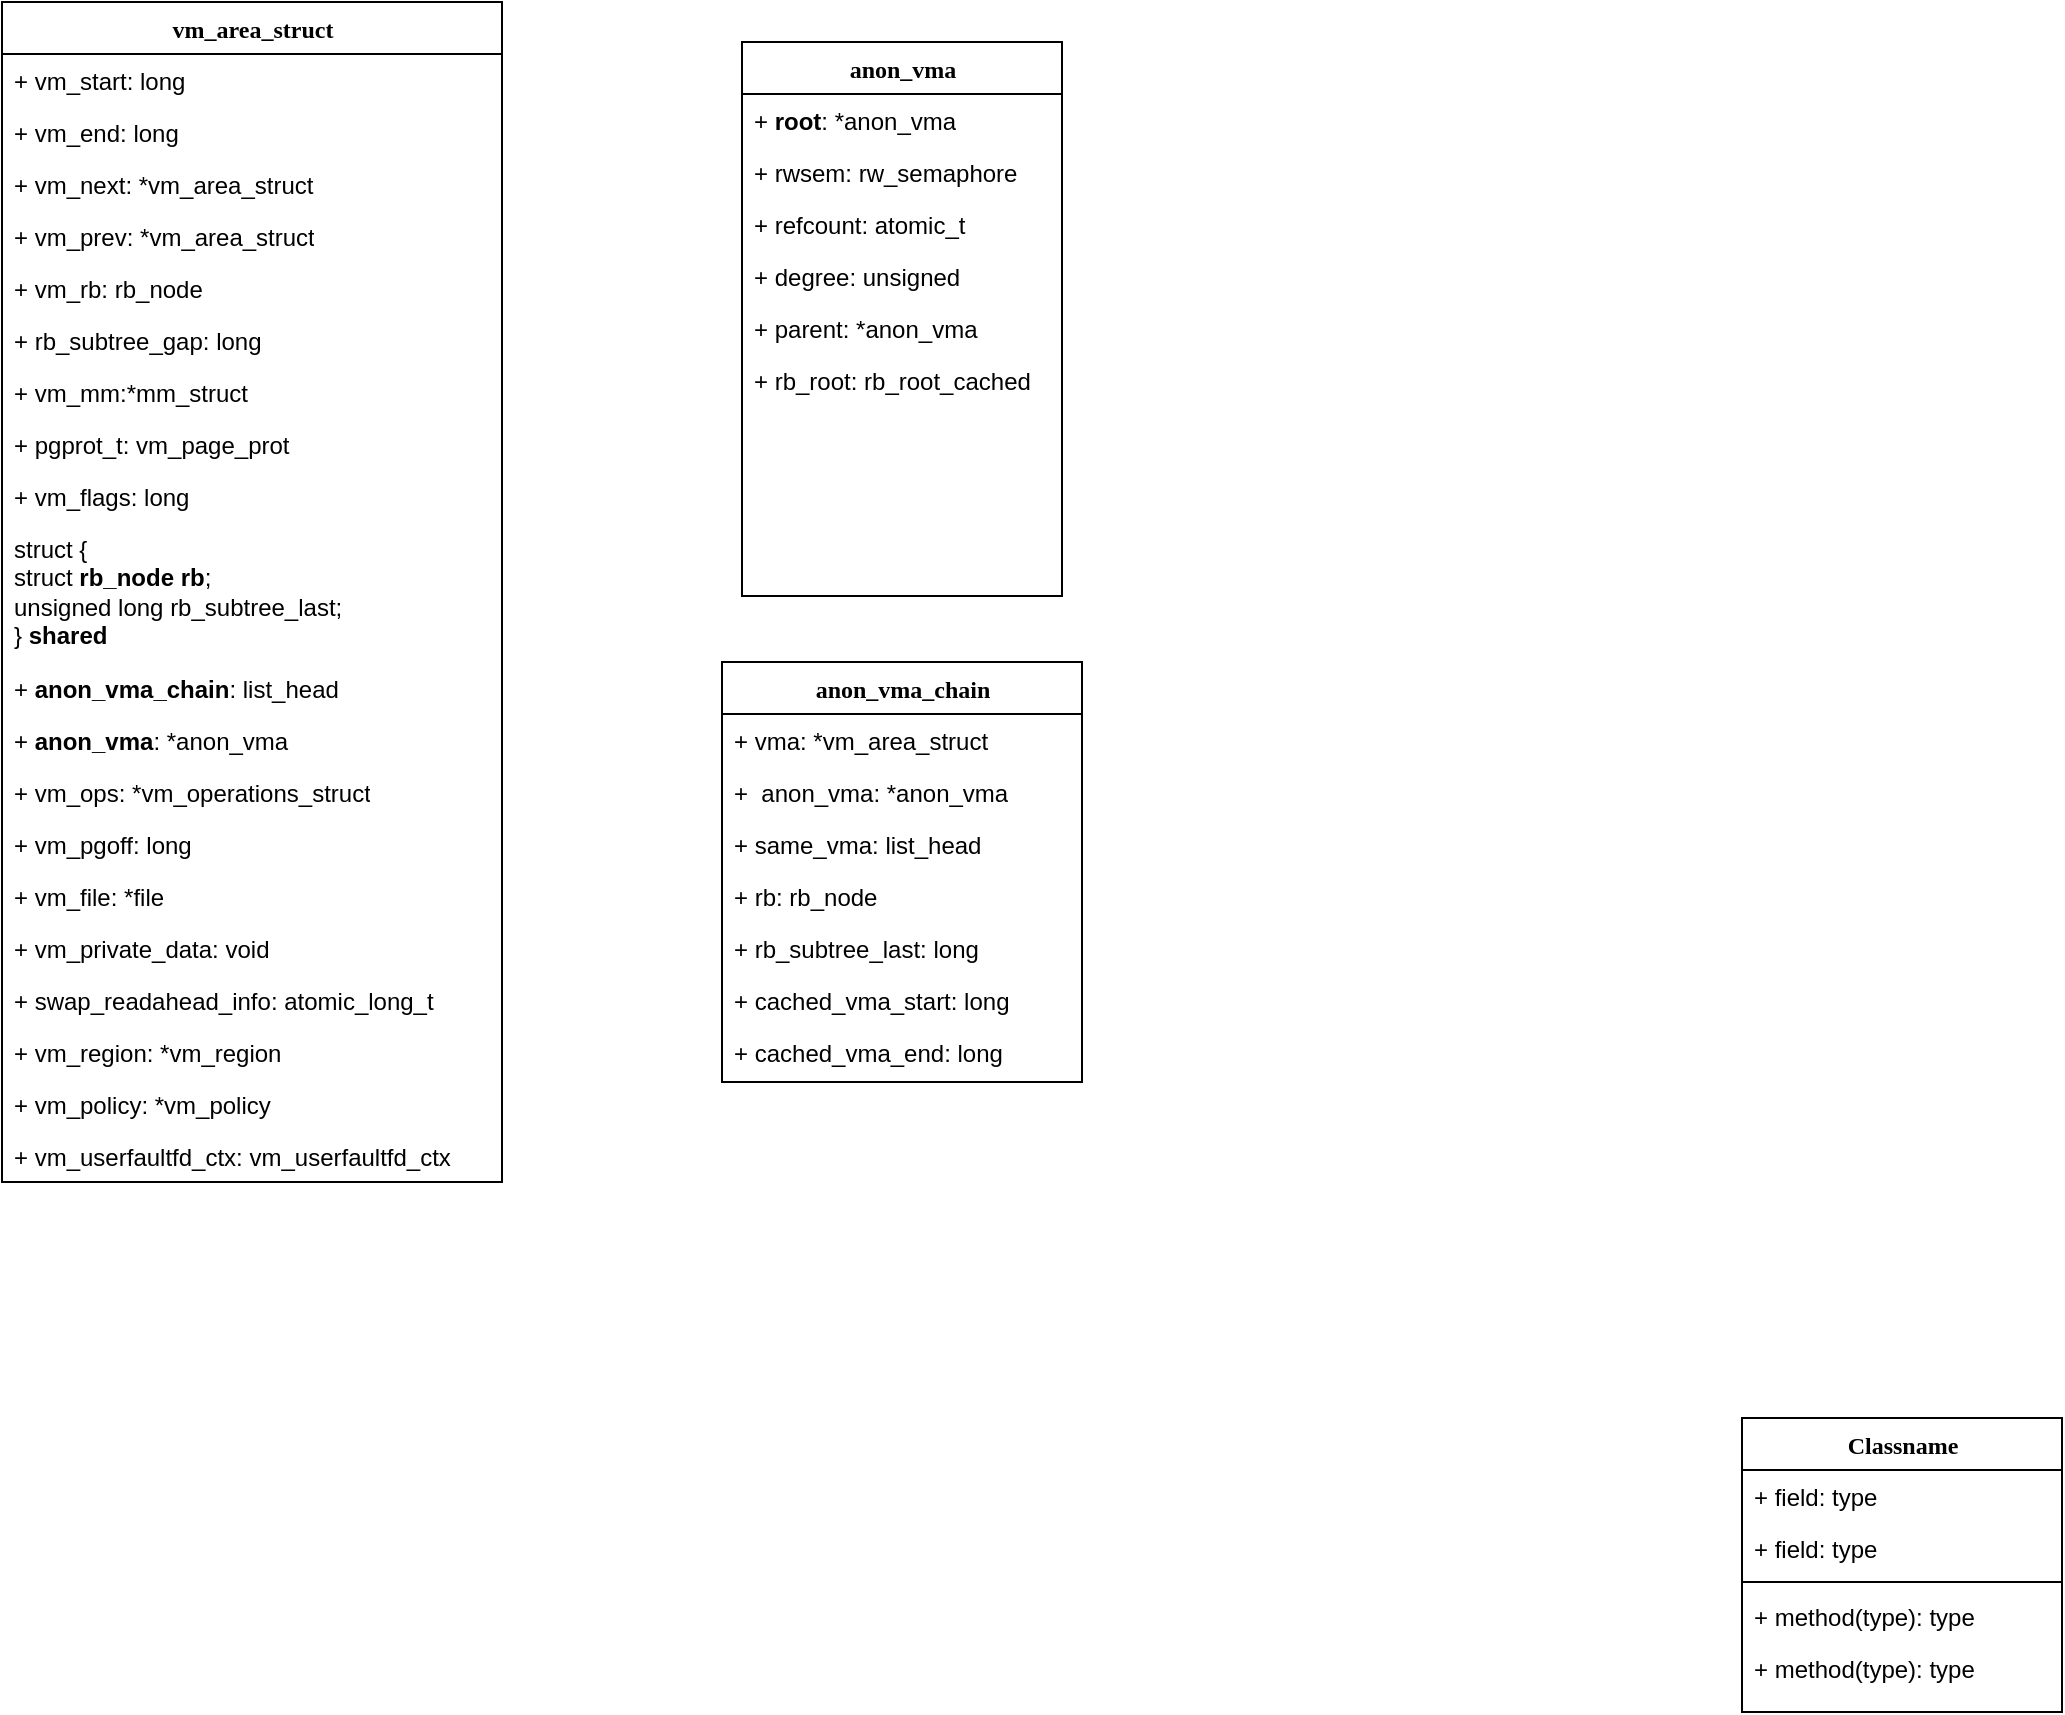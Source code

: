 <mxfile version="14.1.8" type="device"><diagram name="Page-1" id="9f46799a-70d6-7492-0946-bef42562c5a5"><mxGraphModel dx="752" dy="1401" grid="1" gridSize="10" guides="1" tooltips="1" connect="1" arrows="1" fold="1" page="1" pageScale="1" pageWidth="1100" pageHeight="850" background="#ffffff" math="0" shadow="0"><root><mxCell id="0"/><mxCell id="1" parent="0"/><mxCell id="78961159f06e98e8-17" value="vm_area_struct" style="swimlane;html=1;fontStyle=1;align=center;verticalAlign=top;childLayout=stackLayout;horizontal=1;startSize=26;horizontalStack=0;resizeParent=1;resizeLast=0;collapsible=1;marginBottom=0;swimlaneFillColor=#ffffff;rounded=0;shadow=0;comic=0;labelBackgroundColor=none;strokeWidth=1;fillColor=none;fontFamily=Verdana;fontSize=12" parent="1" vertex="1"><mxGeometry x="50" y="-180" width="250" height="590" as="geometry"/></mxCell><mxCell id="78961159f06e98e8-21" value="+ vm_start: long" style="text;html=1;strokeColor=none;fillColor=none;align=left;verticalAlign=top;spacingLeft=4;spacingRight=4;whiteSpace=wrap;overflow=hidden;rotatable=0;points=[[0,0.5],[1,0.5]];portConstraint=eastwest;" parent="78961159f06e98e8-17" vertex="1"><mxGeometry y="26" width="250" height="26" as="geometry"/></mxCell><mxCell id="78961159f06e98e8-23" value="+ vm_end: long" style="text;html=1;strokeColor=none;fillColor=none;align=left;verticalAlign=top;spacingLeft=4;spacingRight=4;whiteSpace=wrap;overflow=hidden;rotatable=0;points=[[0,0.5],[1,0.5]];portConstraint=eastwest;" parent="78961159f06e98e8-17" vertex="1"><mxGeometry y="52" width="250" height="26" as="geometry"/></mxCell><mxCell id="78961159f06e98e8-25" value="+ vm_next: *vm_area_struct" style="text;html=1;strokeColor=none;fillColor=none;align=left;verticalAlign=top;spacingLeft=4;spacingRight=4;whiteSpace=wrap;overflow=hidden;rotatable=0;points=[[0,0.5],[1,0.5]];portConstraint=eastwest;" parent="78961159f06e98e8-17" vertex="1"><mxGeometry y="78" width="250" height="26" as="geometry"/></mxCell><mxCell id="78961159f06e98e8-26" value="+ vm_prev: *vm_area_struct" style="text;html=1;strokeColor=none;fillColor=none;align=left;verticalAlign=top;spacingLeft=4;spacingRight=4;whiteSpace=wrap;overflow=hidden;rotatable=0;points=[[0,0.5],[1,0.5]];portConstraint=eastwest;" parent="78961159f06e98e8-17" vertex="1"><mxGeometry y="104" width="250" height="26" as="geometry"/></mxCell><mxCell id="78961159f06e98e8-24" value="+ vm_rb:&amp;nbsp;rb_node&amp;nbsp;" style="text;html=1;strokeColor=none;fillColor=none;align=left;verticalAlign=top;spacingLeft=4;spacingRight=4;whiteSpace=wrap;overflow=hidden;rotatable=0;points=[[0,0.5],[1,0.5]];portConstraint=eastwest;" parent="78961159f06e98e8-17" vertex="1"><mxGeometry y="130" width="250" height="26" as="geometry"/></mxCell><mxCell id="bVPRQWRxstNxXGlyQp6s-1" value="+ rb_subtree_gap: long&amp;nbsp;" style="text;html=1;strokeColor=none;fillColor=none;align=left;verticalAlign=top;spacingLeft=4;spacingRight=4;whiteSpace=wrap;overflow=hidden;rotatable=0;points=[[0,0.5],[1,0.5]];portConstraint=eastwest;" vertex="1" parent="78961159f06e98e8-17"><mxGeometry y="156" width="250" height="26" as="geometry"/></mxCell><mxCell id="bVPRQWRxstNxXGlyQp6s-2" value="+ vm_mm:*mm_struct&amp;nbsp;" style="text;html=1;strokeColor=none;fillColor=none;align=left;verticalAlign=top;spacingLeft=4;spacingRight=4;whiteSpace=wrap;overflow=hidden;rotatable=0;points=[[0,0.5],[1,0.5]];portConstraint=eastwest;" vertex="1" parent="78961159f06e98e8-17"><mxGeometry y="182" width="250" height="26" as="geometry"/></mxCell><mxCell id="bVPRQWRxstNxXGlyQp6s-3" value="+ pgprot_t:&amp;nbsp;vm_page_prot&amp;nbsp;" style="text;html=1;strokeColor=none;fillColor=none;align=left;verticalAlign=top;spacingLeft=4;spacingRight=4;whiteSpace=wrap;overflow=hidden;rotatable=0;points=[[0,0.5],[1,0.5]];portConstraint=eastwest;" vertex="1" parent="78961159f06e98e8-17"><mxGeometry y="208" width="250" height="26" as="geometry"/></mxCell><mxCell id="bVPRQWRxstNxXGlyQp6s-4" value="+ vm_flags: long" style="text;html=1;strokeColor=none;fillColor=none;align=left;verticalAlign=top;spacingLeft=4;spacingRight=4;whiteSpace=wrap;overflow=hidden;rotatable=0;points=[[0,0.5],[1,0.5]];portConstraint=eastwest;" vertex="1" parent="78961159f06e98e8-17"><mxGeometry y="234" width="250" height="26" as="geometry"/></mxCell><mxCell id="bVPRQWRxstNxXGlyQp6s-5" value="struct {&lt;div&gt;&lt;span&gt;&#9;&#9;&lt;/span&gt;struct &lt;b&gt;rb_node rb&lt;/b&gt;;&lt;/div&gt;&lt;div&gt;&lt;span&gt;&#9;&#9;&lt;/span&gt;unsigned long rb_subtree_last;&lt;/div&gt;&#9;} &lt;b&gt;shared&lt;/b&gt;&lt;b&gt;&amp;nbsp;&lt;/b&gt;" style="text;html=1;strokeColor=none;fillColor=none;align=left;verticalAlign=top;spacingLeft=4;spacingRight=4;whiteSpace=wrap;overflow=hidden;rotatable=0;points=[[0,0.5],[1,0.5]];portConstraint=eastwest;" vertex="1" parent="78961159f06e98e8-17"><mxGeometry y="260" width="250" height="70" as="geometry"/></mxCell><mxCell id="bVPRQWRxstNxXGlyQp6s-6" value="+ &lt;b&gt;anon_vma_chain&lt;/b&gt;: list_head&amp;nbsp;" style="text;html=1;strokeColor=none;fillColor=none;align=left;verticalAlign=top;spacingLeft=4;spacingRight=4;whiteSpace=wrap;overflow=hidden;rotatable=0;points=[[0,0.5],[1,0.5]];portConstraint=eastwest;" vertex="1" parent="78961159f06e98e8-17"><mxGeometry y="330" width="250" height="26" as="geometry"/></mxCell><mxCell id="bVPRQWRxstNxXGlyQp6s-7" value="+ &lt;b&gt;anon_vma&lt;/b&gt;: *anon_vma&amp;nbsp;" style="text;html=1;strokeColor=none;fillColor=none;align=left;verticalAlign=top;spacingLeft=4;spacingRight=4;whiteSpace=wrap;overflow=hidden;rotatable=0;points=[[0,0.5],[1,0.5]];portConstraint=eastwest;" vertex="1" parent="78961159f06e98e8-17"><mxGeometry y="356" width="250" height="26" as="geometry"/></mxCell><mxCell id="bVPRQWRxstNxXGlyQp6s-8" value="+ vm_ops: *vm_operations_struct" style="text;html=1;strokeColor=none;fillColor=none;align=left;verticalAlign=top;spacingLeft=4;spacingRight=4;whiteSpace=wrap;overflow=hidden;rotatable=0;points=[[0,0.5],[1,0.5]];portConstraint=eastwest;" vertex="1" parent="78961159f06e98e8-17"><mxGeometry y="382" width="250" height="26" as="geometry"/></mxCell><mxCell id="bVPRQWRxstNxXGlyQp6s-9" value="+ vm_pgoff: long&amp;nbsp;" style="text;html=1;strokeColor=none;fillColor=none;align=left;verticalAlign=top;spacingLeft=4;spacingRight=4;whiteSpace=wrap;overflow=hidden;rotatable=0;points=[[0,0.5],[1,0.5]];portConstraint=eastwest;" vertex="1" parent="78961159f06e98e8-17"><mxGeometry y="408" width="250" height="26" as="geometry"/></mxCell><mxCell id="bVPRQWRxstNxXGlyQp6s-10" value="+ vm_file: *file&amp;nbsp;" style="text;html=1;strokeColor=none;fillColor=none;align=left;verticalAlign=top;spacingLeft=4;spacingRight=4;whiteSpace=wrap;overflow=hidden;rotatable=0;points=[[0,0.5],[1,0.5]];portConstraint=eastwest;" vertex="1" parent="78961159f06e98e8-17"><mxGeometry y="434" width="250" height="26" as="geometry"/></mxCell><mxCell id="bVPRQWRxstNxXGlyQp6s-11" value="+ vm_private_data: void&amp;nbsp;" style="text;html=1;strokeColor=none;fillColor=none;align=left;verticalAlign=top;spacingLeft=4;spacingRight=4;whiteSpace=wrap;overflow=hidden;rotatable=0;points=[[0,0.5],[1,0.5]];portConstraint=eastwest;" vertex="1" parent="78961159f06e98e8-17"><mxGeometry y="460" width="250" height="26" as="geometry"/></mxCell><mxCell id="bVPRQWRxstNxXGlyQp6s-36" value="+ swap_readahead_info:&amp;nbsp;atomic_long_t" style="text;html=1;strokeColor=none;fillColor=none;align=left;verticalAlign=top;spacingLeft=4;spacingRight=4;whiteSpace=wrap;overflow=hidden;rotatable=0;points=[[0,0.5],[1,0.5]];portConstraint=eastwest;" vertex="1" parent="78961159f06e98e8-17"><mxGeometry y="486" width="250" height="26" as="geometry"/></mxCell><mxCell id="bVPRQWRxstNxXGlyQp6s-41" value="+ vm_region: *vm_region&amp;nbsp;" style="text;html=1;strokeColor=none;fillColor=none;align=left;verticalAlign=top;spacingLeft=4;spacingRight=4;whiteSpace=wrap;overflow=hidden;rotatable=0;points=[[0,0.5],[1,0.5]];portConstraint=eastwest;" vertex="1" parent="78961159f06e98e8-17"><mxGeometry y="512" width="250" height="26" as="geometry"/></mxCell><mxCell id="bVPRQWRxstNxXGlyQp6s-42" value="+ vm_policy: *vm_policy&amp;nbsp;" style="text;html=1;strokeColor=none;fillColor=none;align=left;verticalAlign=top;spacingLeft=4;spacingRight=4;whiteSpace=wrap;overflow=hidden;rotatable=0;points=[[0,0.5],[1,0.5]];portConstraint=eastwest;" vertex="1" parent="78961159f06e98e8-17"><mxGeometry y="538" width="250" height="26" as="geometry"/></mxCell><mxCell id="bVPRQWRxstNxXGlyQp6s-43" value="+ vm_userfaultfd_ctx:&amp;nbsp;vm_userfaultfd_ctx&amp;nbsp;" style="text;html=1;strokeColor=none;fillColor=none;align=left;verticalAlign=top;spacingLeft=4;spacingRight=4;whiteSpace=wrap;overflow=hidden;rotatable=0;points=[[0,0.5],[1,0.5]];portConstraint=eastwest;" vertex="1" parent="78961159f06e98e8-17"><mxGeometry y="564" width="250" height="26" as="geometry"/></mxCell><mxCell id="78961159f06e98e8-43" value="anon_vma_chain" style="swimlane;html=1;fontStyle=1;align=center;verticalAlign=top;childLayout=stackLayout;horizontal=1;startSize=26;horizontalStack=0;resizeParent=1;resizeLast=0;collapsible=1;marginBottom=0;swimlaneFillColor=#ffffff;rounded=0;shadow=0;comic=0;labelBackgroundColor=none;strokeWidth=1;fillColor=none;fontFamily=Verdana;fontSize=12" parent="1" vertex="1"><mxGeometry x="410" y="150" width="180" height="210" as="geometry"/></mxCell><mxCell id="78961159f06e98e8-44" value="+ vma: *vm_area_struct" style="text;html=1;strokeColor=none;fillColor=none;align=left;verticalAlign=top;spacingLeft=4;spacingRight=4;whiteSpace=wrap;overflow=hidden;rotatable=0;points=[[0,0.5],[1,0.5]];portConstraint=eastwest;" parent="78961159f06e98e8-43" vertex="1"><mxGeometry y="26" width="180" height="26" as="geometry"/></mxCell><mxCell id="78961159f06e98e8-45" value="+&amp;nbsp; anon_vma: *anon_vma" style="text;html=1;strokeColor=none;fillColor=none;align=left;verticalAlign=top;spacingLeft=4;spacingRight=4;whiteSpace=wrap;overflow=hidden;rotatable=0;points=[[0,0.5],[1,0.5]];portConstraint=eastwest;" parent="78961159f06e98e8-43" vertex="1"><mxGeometry y="52" width="180" height="26" as="geometry"/></mxCell><mxCell id="78961159f06e98e8-49" value="+ same_vma: list_head" style="text;html=1;strokeColor=none;fillColor=none;align=left;verticalAlign=top;spacingLeft=4;spacingRight=4;whiteSpace=wrap;overflow=hidden;rotatable=0;points=[[0,0.5],[1,0.5]];portConstraint=eastwest;" parent="78961159f06e98e8-43" vertex="1"><mxGeometry y="78" width="180" height="26" as="geometry"/></mxCell><mxCell id="78961159f06e98e8-50" value="+ rb:&amp;nbsp;rb_node" style="text;html=1;strokeColor=none;fillColor=none;align=left;verticalAlign=top;spacingLeft=4;spacingRight=4;whiteSpace=wrap;overflow=hidden;rotatable=0;points=[[0,0.5],[1,0.5]];portConstraint=eastwest;" parent="78961159f06e98e8-43" vertex="1"><mxGeometry y="104" width="180" height="26" as="geometry"/></mxCell><mxCell id="bVPRQWRxstNxXGlyQp6s-46" value="+ rb_subtree_last: long" style="text;html=1;strokeColor=none;fillColor=none;align=left;verticalAlign=top;spacingLeft=4;spacingRight=4;whiteSpace=wrap;overflow=hidden;rotatable=0;points=[[0,0.5],[1,0.5]];portConstraint=eastwest;" vertex="1" parent="78961159f06e98e8-43"><mxGeometry y="130" width="180" height="26" as="geometry"/></mxCell><mxCell id="bVPRQWRxstNxXGlyQp6s-47" value="+ cached_vma_start: long" style="text;html=1;strokeColor=none;fillColor=none;align=left;verticalAlign=top;spacingLeft=4;spacingRight=4;whiteSpace=wrap;overflow=hidden;rotatable=0;points=[[0,0.5],[1,0.5]];portConstraint=eastwest;" vertex="1" parent="78961159f06e98e8-43"><mxGeometry y="156" width="180" height="26" as="geometry"/></mxCell><mxCell id="bVPRQWRxstNxXGlyQp6s-48" value="+ cached_vma_end: long" style="text;html=1;strokeColor=none;fillColor=none;align=left;verticalAlign=top;spacingLeft=4;spacingRight=4;whiteSpace=wrap;overflow=hidden;rotatable=0;points=[[0,0.5],[1,0.5]];portConstraint=eastwest;" vertex="1" parent="78961159f06e98e8-43"><mxGeometry y="182" width="180" height="26" as="geometry"/></mxCell><mxCell id="78961159f06e98e8-108" value="Classname" style="swimlane;html=1;fontStyle=1;align=center;verticalAlign=top;childLayout=stackLayout;horizontal=1;startSize=26;horizontalStack=0;resizeParent=1;resizeLast=0;collapsible=1;marginBottom=0;swimlaneFillColor=#ffffff;rounded=0;shadow=0;comic=0;labelBackgroundColor=none;strokeWidth=1;fillColor=none;fontFamily=Verdana;fontSize=12" parent="1" vertex="1"><mxGeometry x="920" y="528.0" width="160" height="147" as="geometry"/></mxCell><mxCell id="78961159f06e98e8-109" value="+ field: type" style="text;html=1;strokeColor=none;fillColor=none;align=left;verticalAlign=top;spacingLeft=4;spacingRight=4;whiteSpace=wrap;overflow=hidden;rotatable=0;points=[[0,0.5],[1,0.5]];portConstraint=eastwest;" parent="78961159f06e98e8-108" vertex="1"><mxGeometry y="26" width="160" height="26" as="geometry"/></mxCell><mxCell id="78961159f06e98e8-110" value="+ field: type" style="text;html=1;strokeColor=none;fillColor=none;align=left;verticalAlign=top;spacingLeft=4;spacingRight=4;whiteSpace=wrap;overflow=hidden;rotatable=0;points=[[0,0.5],[1,0.5]];portConstraint=eastwest;" parent="78961159f06e98e8-108" vertex="1"><mxGeometry y="52" width="160" height="26" as="geometry"/></mxCell><mxCell id="78961159f06e98e8-116" value="" style="line;html=1;strokeWidth=1;fillColor=none;align=left;verticalAlign=middle;spacingTop=-1;spacingLeft=3;spacingRight=3;rotatable=0;labelPosition=right;points=[];portConstraint=eastwest;" parent="78961159f06e98e8-108" vertex="1"><mxGeometry y="78" width="160" height="8" as="geometry"/></mxCell><mxCell id="78961159f06e98e8-117" value="+ method(type): type" style="text;html=1;strokeColor=none;fillColor=none;align=left;verticalAlign=top;spacingLeft=4;spacingRight=4;whiteSpace=wrap;overflow=hidden;rotatable=0;points=[[0,0.5],[1,0.5]];portConstraint=eastwest;" parent="78961159f06e98e8-108" vertex="1"><mxGeometry y="86" width="160" height="26" as="geometry"/></mxCell><mxCell id="78961159f06e98e8-120" value="+ method(type): type" style="text;html=1;strokeColor=none;fillColor=none;align=left;verticalAlign=top;spacingLeft=4;spacingRight=4;whiteSpace=wrap;overflow=hidden;rotatable=0;points=[[0,0.5],[1,0.5]];portConstraint=eastwest;" parent="78961159f06e98e8-108" vertex="1"><mxGeometry y="112" width="160" height="26" as="geometry"/></mxCell><mxCell id="bVPRQWRxstNxXGlyQp6s-29" value="anon_vma" style="swimlane;html=1;fontStyle=1;align=center;verticalAlign=top;childLayout=stackLayout;horizontal=1;startSize=26;horizontalStack=0;resizeParent=1;resizeLast=0;collapsible=1;marginBottom=0;swimlaneFillColor=#ffffff;rounded=0;shadow=0;comic=0;labelBackgroundColor=none;strokeWidth=1;fillColor=none;fontFamily=Verdana;fontSize=12" vertex="1" parent="1"><mxGeometry x="420" y="-160" width="160" height="277" as="geometry"/></mxCell><mxCell id="bVPRQWRxstNxXGlyQp6s-30" value="+ &lt;b&gt;root&lt;/b&gt;: *anon_vma" style="text;html=1;strokeColor=none;fillColor=none;align=left;verticalAlign=top;spacingLeft=4;spacingRight=4;whiteSpace=wrap;overflow=hidden;rotatable=0;points=[[0,0.5],[1,0.5]];portConstraint=eastwest;" vertex="1" parent="bVPRQWRxstNxXGlyQp6s-29"><mxGeometry y="26" width="160" height="26" as="geometry"/></mxCell><mxCell id="bVPRQWRxstNxXGlyQp6s-31" value="+ rwsem:&amp;nbsp;rw_semaphore" style="text;html=1;strokeColor=none;fillColor=none;align=left;verticalAlign=top;spacingLeft=4;spacingRight=4;whiteSpace=wrap;overflow=hidden;rotatable=0;points=[[0,0.5],[1,0.5]];portConstraint=eastwest;" vertex="1" parent="bVPRQWRxstNxXGlyQp6s-29"><mxGeometry y="52" width="160" height="26" as="geometry"/></mxCell><mxCell id="bVPRQWRxstNxXGlyQp6s-32" value="+ refcount:&amp;nbsp;atomic_t" style="text;html=1;strokeColor=none;fillColor=none;align=left;verticalAlign=top;spacingLeft=4;spacingRight=4;whiteSpace=wrap;overflow=hidden;rotatable=0;points=[[0,0.5],[1,0.5]];portConstraint=eastwest;" vertex="1" parent="bVPRQWRxstNxXGlyQp6s-29"><mxGeometry y="78" width="160" height="26" as="geometry"/></mxCell><mxCell id="bVPRQWRxstNxXGlyQp6s-33" value="+ degree: unsigned" style="text;html=1;strokeColor=none;fillColor=none;align=left;verticalAlign=top;spacingLeft=4;spacingRight=4;whiteSpace=wrap;overflow=hidden;rotatable=0;points=[[0,0.5],[1,0.5]];portConstraint=eastwest;" vertex="1" parent="bVPRQWRxstNxXGlyQp6s-29"><mxGeometry y="104" width="160" height="26" as="geometry"/></mxCell><mxCell id="bVPRQWRxstNxXGlyQp6s-34" value="+ parent: *anon_vma" style="text;html=1;strokeColor=none;fillColor=none;align=left;verticalAlign=top;spacingLeft=4;spacingRight=4;whiteSpace=wrap;overflow=hidden;rotatable=0;points=[[0,0.5],[1,0.5]];portConstraint=eastwest;" vertex="1" parent="bVPRQWRxstNxXGlyQp6s-29"><mxGeometry y="130" width="160" height="26" as="geometry"/></mxCell><mxCell id="bVPRQWRxstNxXGlyQp6s-35" value="+ rb_root:&amp;nbsp;rb_root_cached" style="text;html=1;strokeColor=none;fillColor=none;align=left;verticalAlign=top;spacingLeft=4;spacingRight=4;whiteSpace=wrap;overflow=hidden;rotatable=0;points=[[0,0.5],[1,0.5]];portConstraint=eastwest;" vertex="1" parent="bVPRQWRxstNxXGlyQp6s-29"><mxGeometry y="156" width="160" height="26" as="geometry"/></mxCell></root></mxGraphModel></diagram></mxfile>